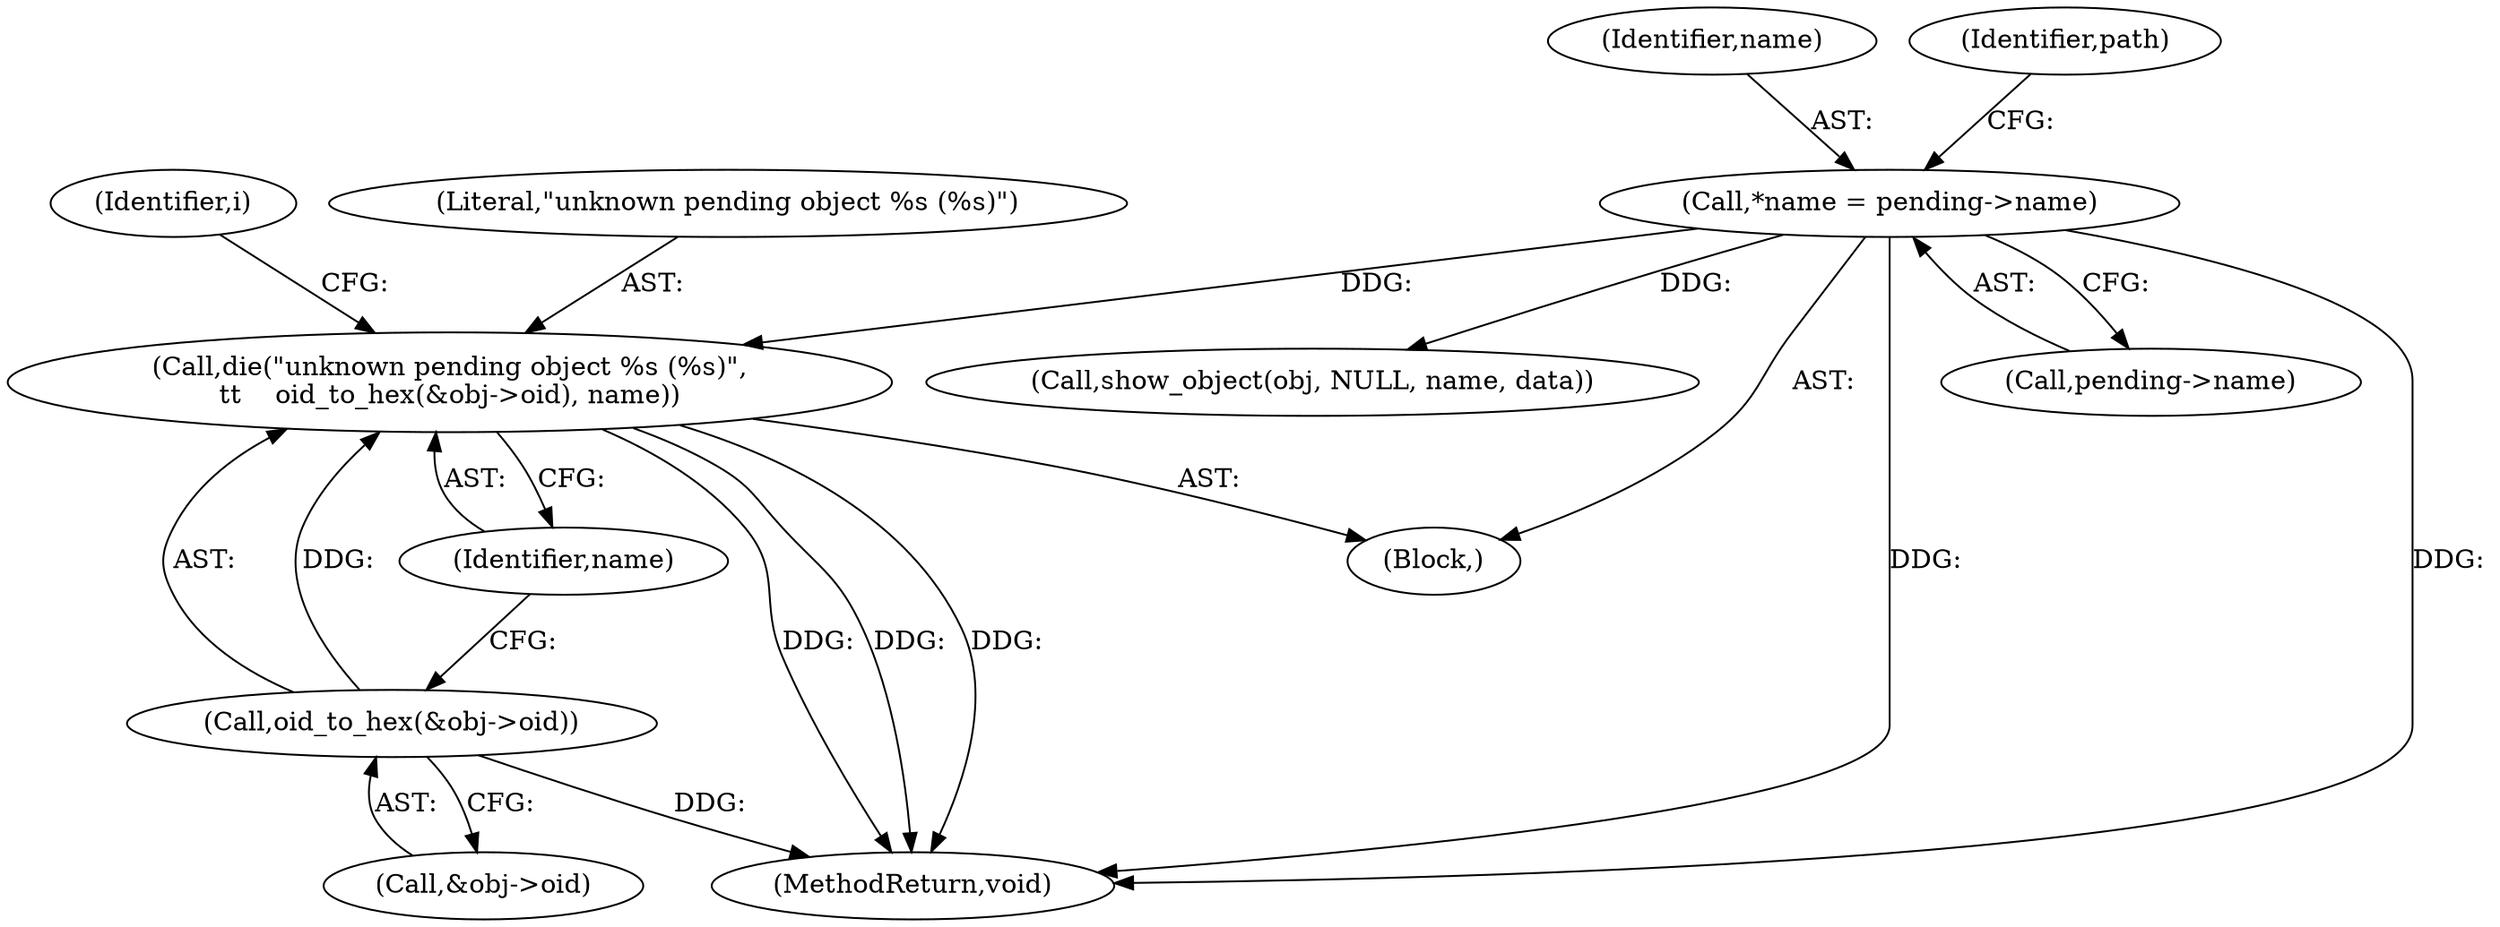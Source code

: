 digraph "0_git_de1e67d0703894cb6ea782e36abb63976ab07e60_5@pointer" {
"1000244" [label="(Call,die(\"unknown pending object %s (%s)\",\n\t\t    oid_to_hex(&obj->oid), name))"];
"1000246" [label="(Call,oid_to_hex(&obj->oid))"];
"1000165" [label="(Call,*name = pending->name)"];
"1000197" [label="(Call,show_object(obj, NULL, name, data))"];
"1000166" [label="(Identifier,name)"];
"1000244" [label="(Call,die(\"unknown pending object %s (%s)\",\n\t\t    oid_to_hex(&obj->oid), name))"];
"1000247" [label="(Call,&obj->oid)"];
"1000172" [label="(Identifier,path)"];
"1000146" [label="(Identifier,i)"];
"1000147" [label="(Block,)"];
"1000246" [label="(Call,oid_to_hex(&obj->oid))"];
"1000251" [label="(Identifier,name)"];
"1000260" [label="(MethodReturn,void)"];
"1000245" [label="(Literal,\"unknown pending object %s (%s)\")"];
"1000167" [label="(Call,pending->name)"];
"1000165" [label="(Call,*name = pending->name)"];
"1000244" -> "1000147"  [label="AST: "];
"1000244" -> "1000251"  [label="CFG: "];
"1000245" -> "1000244"  [label="AST: "];
"1000246" -> "1000244"  [label="AST: "];
"1000251" -> "1000244"  [label="AST: "];
"1000146" -> "1000244"  [label="CFG: "];
"1000244" -> "1000260"  [label="DDG: "];
"1000244" -> "1000260"  [label="DDG: "];
"1000244" -> "1000260"  [label="DDG: "];
"1000246" -> "1000244"  [label="DDG: "];
"1000165" -> "1000244"  [label="DDG: "];
"1000246" -> "1000247"  [label="CFG: "];
"1000247" -> "1000246"  [label="AST: "];
"1000251" -> "1000246"  [label="CFG: "];
"1000246" -> "1000260"  [label="DDG: "];
"1000165" -> "1000147"  [label="AST: "];
"1000165" -> "1000167"  [label="CFG: "];
"1000166" -> "1000165"  [label="AST: "];
"1000167" -> "1000165"  [label="AST: "];
"1000172" -> "1000165"  [label="CFG: "];
"1000165" -> "1000260"  [label="DDG: "];
"1000165" -> "1000260"  [label="DDG: "];
"1000165" -> "1000197"  [label="DDG: "];
}
